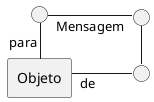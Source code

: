 @startuml mod07ima25
skinparam linetype ortho
rectangle "Objeto" as ob
circle " " as p1
circle " " as p2
circle " " as p3
left to right direction
 
ob "para"-left- p1
p1 -down-"Mensagem" p2
p2 -right- p3
p3 -up-"de" ob
@enduml